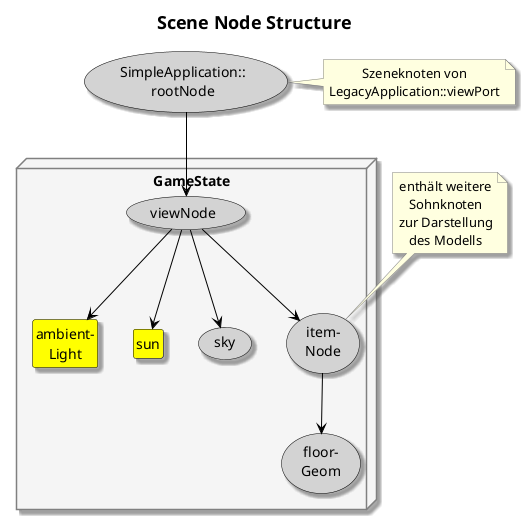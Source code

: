 #@startuml
'https://plantuml.com/use-case-diagram
skinparam title {
   FontName Arial
}
skinparam class {
   BackgroundColor Yellow
   BorderColor Black
   FontName Arial
   ArrowColor Black
}
skinparam usecase {
   BackgroundColor LightGray
   BorderColor Black
   FontName Arial
   ArrowColor Black
}
skinparam note {
   BackgroundColor LightYellow
   BorderColor Gray
   FontName Arial
   ArrowColor Black
}
skinparam package {
   BorderColor Gray
   BackgroundColor WhiteSmoke
   Style node
}
skinparam defaultTextAlignment center
skinparam Shadowing true

allowmixing
hide empty members
hide circle

title = Scene Node Structure

usecase (SimpleApplication::\nrootNode) as rootNode
package GameState {
    usecase viewNode
    usecase "item-\nNode" as itemNode
    usecase "floor-\nGeom" as floorGeom
    usecase sky
    class sun
    class "ambient-\nLight" as ambientLight
}

note right of rootNode: Szeneknoten von\nLegacyApplication::viewPort
note top of itemNode: enthält weitere\nSohnknoten\nzur Darstellung\ndes Modells
rootNode --> viewNode
viewNode --> itemNode
viewNode --> sky
itemNode --> floorGeom
viewNode --> sun
viewNode --> ambientLight
itemNode -[hidden] sky
@enduml